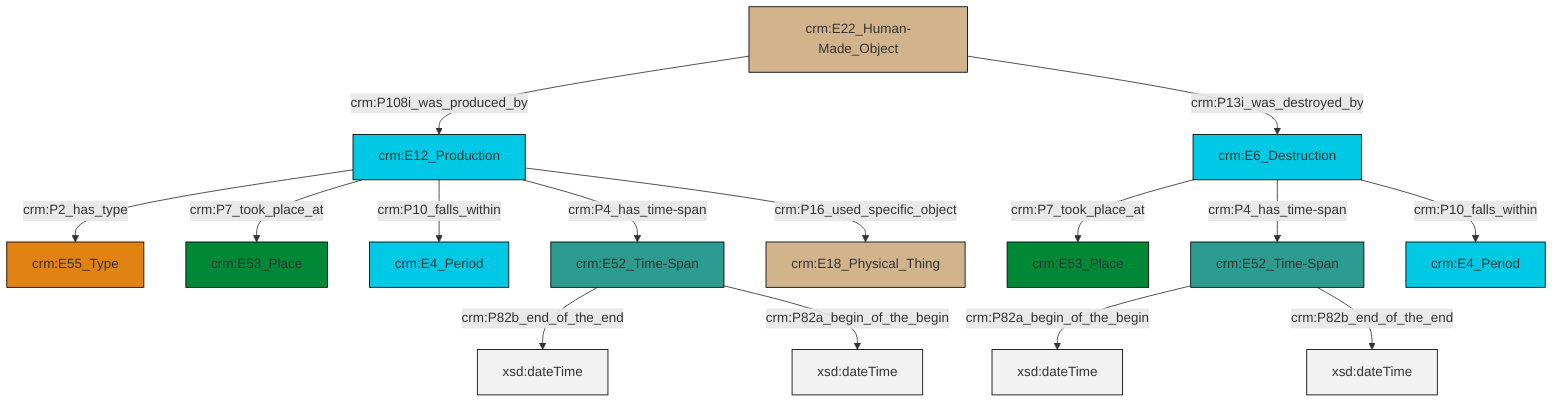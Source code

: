 graph TD
classDef Literal fill:#f2f2f2,stroke:#000000;
classDef CRM_Entity fill:#FFFFFF,stroke:#000000;
classDef Temporal_Entity fill:#00C9E6, stroke:#000000;
classDef Type fill:#E18312, stroke:#000000;
classDef Time-Span fill:#2C9C91, stroke:#000000;
classDef Appellation fill:#FFEB7F, stroke:#000000;
classDef Place fill:#008836, stroke:#000000;
classDef Persistent_Item fill:#B266B2, stroke:#000000;
classDef Conceptual_Object fill:#FFD700, stroke:#000000;
classDef Physical_Thing fill:#D2B48C, stroke:#000000;
classDef Actor fill:#f58aad, stroke:#000000;
classDef PC_Classes fill:#4ce600, stroke:#000000;
classDef Multi fill:#cccccc,stroke:#000000;

4["crm:E22_Human-Made_Object"]:::Physical_Thing -->|crm:P108i_was_produced_by| 5["crm:E12_Production"]:::Temporal_Entity
10["crm:E52_Time-Span"]:::Time-Span -->|crm:P82a_begin_of_the_begin| 11[xsd:dateTime]:::Literal
12["crm:E6_Destruction"]:::Temporal_Entity -->|crm:P7_took_place_at| 13["crm:E53_Place"]:::Place
5["crm:E12_Production"]:::Temporal_Entity -->|crm:P2_has_type| 14["crm:E55_Type"]:::Type
4["crm:E22_Human-Made_Object"]:::Physical_Thing -->|crm:P13i_was_destroyed_by| 12["crm:E6_Destruction"]:::Temporal_Entity
12["crm:E6_Destruction"]:::Temporal_Entity -->|crm:P4_has_time-span| 10["crm:E52_Time-Span"]:::Time-Span
5["crm:E12_Production"]:::Temporal_Entity -->|crm:P7_took_place_at| 16["crm:E53_Place"]:::Place
12["crm:E6_Destruction"]:::Temporal_Entity -->|crm:P10_falls_within| 2["crm:E4_Period"]:::Temporal_Entity
0["crm:E52_Time-Span"]:::Time-Span -->|crm:P82b_end_of_the_end| 17[xsd:dateTime]:::Literal
10["crm:E52_Time-Span"]:::Time-Span -->|crm:P82b_end_of_the_end| 18[xsd:dateTime]:::Literal
5["crm:E12_Production"]:::Temporal_Entity -->|crm:P10_falls_within| 6["crm:E4_Period"]:::Temporal_Entity
5["crm:E12_Production"]:::Temporal_Entity -->|crm:P4_has_time-span| 0["crm:E52_Time-Span"]:::Time-Span
0["crm:E52_Time-Span"]:::Time-Span -->|crm:P82a_begin_of_the_begin| 20[xsd:dateTime]:::Literal
5["crm:E12_Production"]:::Temporal_Entity -->|crm:P16_used_specific_object| 8["crm:E18_Physical_Thing"]:::Physical_Thing